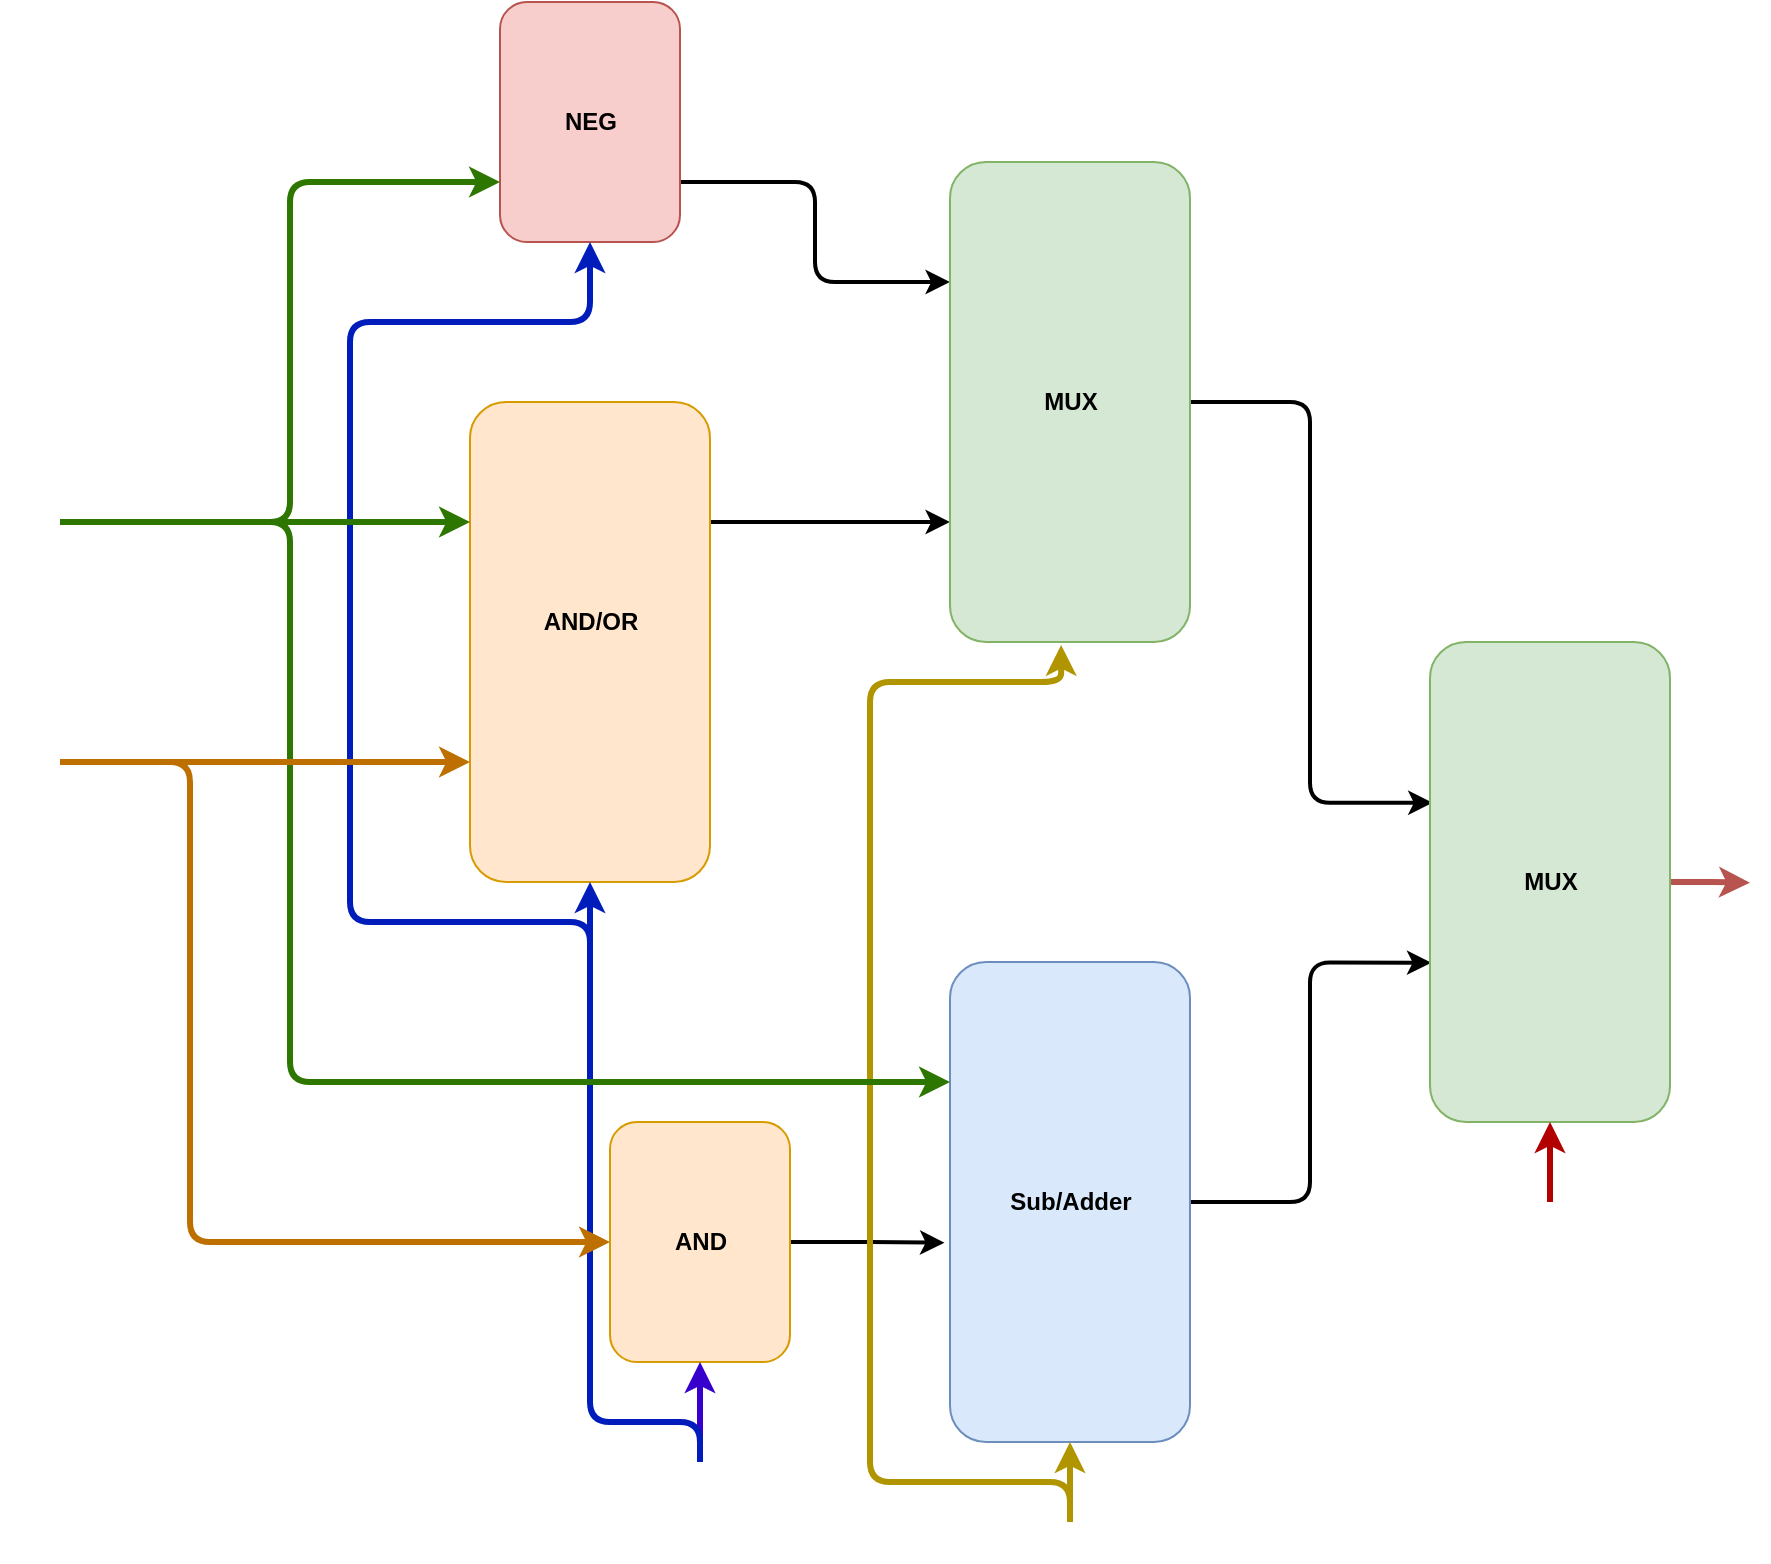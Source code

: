 <mxfile version="15.5.1" type="github">
  <diagram id="rRi0X4_XI0Mt9caksStl" name="Page-1">
    <mxGraphModel dx="2272" dy="905" grid="1" gridSize="10" guides="1" tooltips="1" connect="1" arrows="1" fold="1" page="1" pageScale="1" pageWidth="850" pageHeight="1100" math="0" shadow="0">
      <root>
        <mxCell id="0" />
        <mxCell id="1" parent="0" />
        <mxCell id="IIfHVDiDPdPv_QCE-Q-8-25" style="edgeStyle=orthogonalEdgeStyle;rounded=1;orthogonalLoop=1;jettySize=auto;html=1;exitX=1;exitY=0.75;exitDx=0;exitDy=0;entryX=0;entryY=0.25;entryDx=0;entryDy=0;fontColor=#FFFFFF;strokeWidth=2;" edge="1" parent="1" source="IIfHVDiDPdPv_QCE-Q-8-1" target="IIfHVDiDPdPv_QCE-Q-8-3">
          <mxGeometry relative="1" as="geometry" />
        </mxCell>
        <mxCell id="IIfHVDiDPdPv_QCE-Q-8-1" value="" style="rounded=1;whiteSpace=wrap;html=1;fillColor=#f8cecc;strokeColor=#b85450;" vertex="1" parent="1">
          <mxGeometry x="175" y="160" width="90" height="120" as="geometry" />
        </mxCell>
        <mxCell id="IIfHVDiDPdPv_QCE-Q-8-24" style="edgeStyle=orthogonalEdgeStyle;rounded=1;orthogonalLoop=1;jettySize=auto;html=1;exitX=1;exitY=0.25;exitDx=0;exitDy=0;entryX=0;entryY=0.75;entryDx=0;entryDy=0;fontColor=#FFFFFF;strokeWidth=2;" edge="1" parent="1" source="IIfHVDiDPdPv_QCE-Q-8-2" target="IIfHVDiDPdPv_QCE-Q-8-3">
          <mxGeometry relative="1" as="geometry" />
        </mxCell>
        <mxCell id="IIfHVDiDPdPv_QCE-Q-8-2" value="" style="rounded=1;whiteSpace=wrap;html=1;fillColor=#ffe6cc;strokeColor=#d79b00;" vertex="1" parent="1">
          <mxGeometry x="160" y="360" width="120" height="240" as="geometry" />
        </mxCell>
        <mxCell id="IIfHVDiDPdPv_QCE-Q-8-23" style="edgeStyle=orthogonalEdgeStyle;rounded=1;orthogonalLoop=1;jettySize=auto;html=1;exitX=1;exitY=0.5;exitDx=0;exitDy=0;entryX=0.011;entryY=0.335;entryDx=0;entryDy=0;entryPerimeter=0;fontColor=#FFFFFF;strokeWidth=2;" edge="1" parent="1" source="IIfHVDiDPdPv_QCE-Q-8-3" target="IIfHVDiDPdPv_QCE-Q-8-6">
          <mxGeometry relative="1" as="geometry" />
        </mxCell>
        <mxCell id="IIfHVDiDPdPv_QCE-Q-8-3" value="" style="rounded=1;whiteSpace=wrap;html=1;fillColor=#d5e8d4;strokeColor=#82b366;" vertex="1" parent="1">
          <mxGeometry x="400" y="240" width="120" height="240" as="geometry" />
        </mxCell>
        <mxCell id="IIfHVDiDPdPv_QCE-Q-8-22" style="edgeStyle=orthogonalEdgeStyle;rounded=1;orthogonalLoop=1;jettySize=auto;html=1;entryX=0.006;entryY=0.668;entryDx=0;entryDy=0;entryPerimeter=0;fontColor=#FFFFFF;strokeWidth=2;" edge="1" parent="1" source="IIfHVDiDPdPv_QCE-Q-8-4" target="IIfHVDiDPdPv_QCE-Q-8-6">
          <mxGeometry relative="1" as="geometry" />
        </mxCell>
        <mxCell id="IIfHVDiDPdPv_QCE-Q-8-4" value="" style="rounded=1;whiteSpace=wrap;html=1;fillColor=#dae8fc;strokeColor=#6c8ebf;" vertex="1" parent="1">
          <mxGeometry x="400" y="640" width="120" height="240" as="geometry" />
        </mxCell>
        <mxCell id="IIfHVDiDPdPv_QCE-Q-8-30" style="edgeStyle=orthogonalEdgeStyle;rounded=0;orthogonalLoop=1;jettySize=auto;html=1;exitX=1;exitY=0.5;exitDx=0;exitDy=0;fontColor=#FFFFFF;strokeWidth=3;fillColor=#f8cecc;strokeColor=#b85450;" edge="1" parent="1" source="IIfHVDiDPdPv_QCE-Q-8-6">
          <mxGeometry relative="1" as="geometry">
            <mxPoint x="800" y="600.333" as="targetPoint" />
          </mxGeometry>
        </mxCell>
        <mxCell id="IIfHVDiDPdPv_QCE-Q-8-6" value="" style="rounded=1;whiteSpace=wrap;html=1;fillColor=#d5e8d4;strokeColor=#82b366;" vertex="1" parent="1">
          <mxGeometry x="640" y="480" width="120" height="240" as="geometry" />
        </mxCell>
        <mxCell id="IIfHVDiDPdPv_QCE-Q-8-21" style="edgeStyle=orthogonalEdgeStyle;rounded=0;orthogonalLoop=1;jettySize=auto;html=1;exitX=1;exitY=0.5;exitDx=0;exitDy=0;entryX=-0.023;entryY=0.585;entryDx=0;entryDy=0;entryPerimeter=0;fontColor=#FFFFFF;strokeWidth=2;" edge="1" parent="1" source="IIfHVDiDPdPv_QCE-Q-8-7" target="IIfHVDiDPdPv_QCE-Q-8-4">
          <mxGeometry relative="1" as="geometry" />
        </mxCell>
        <mxCell id="IIfHVDiDPdPv_QCE-Q-8-7" value="" style="rounded=1;whiteSpace=wrap;html=1;fillColor=#ffe6cc;strokeColor=#d79b00;" vertex="1" parent="1">
          <mxGeometry x="230" y="720" width="90" height="120" as="geometry" />
        </mxCell>
        <mxCell id="IIfHVDiDPdPv_QCE-Q-8-8" value="&lt;font color=&quot;#000000&quot;&gt;&lt;b&gt;NEG&lt;/b&gt;&lt;/font&gt;" style="text;html=1;resizable=0;autosize=1;align=center;verticalAlign=middle;points=[];fillColor=none;strokeColor=none;rounded=0;" vertex="1" parent="1">
          <mxGeometry x="200" y="210" width="40" height="20" as="geometry" />
        </mxCell>
        <mxCell id="IIfHVDiDPdPv_QCE-Q-8-9" value="&lt;font color=&quot;#000000&quot;&gt;&lt;b&gt;AND/OR&lt;/b&gt;&lt;/font&gt;&lt;span style=&quot;color: rgba(0 , 0 , 0 , 0) ; font-family: monospace ; font-size: 0px&quot;&gt;%3CmxGraphModel%3E%3Croot%3E%3CmxCell%20id%3D%220%22%2F%3E%3CmxCell%20id%3D%221%22%20parent%3D%220%22%2F%3E%3CmxCell%20id%3D%222%22%20value%3D%22%26lt%3Bfont%20color%3D%26quot%3B%23000000%26quot%3B%26gt%3B%26lt%3Bb%26gt%3BNEG-8%26lt%3B%2Fb%26gt%3B%26lt%3B%2Ffont%26gt%3B%22%20style%3D%22text%3Bhtml%3D1%3Bresizable%3D0%3Bautosize%3D1%3Balign%3Dcenter%3BverticalAlign%3Dmiddle%3Bpoints%3D%5B%5D%3BfillColor%3Dnone%3BstrokeColor%3Dnone%3Brounded%3D0%3B%22%20vertex%3D%221%22%20parent%3D%221%22%3E%3CmxGeometry%20x%3D%22195%22%20y%3D%22250%22%20width%3D%2250%22%20height%3D%2220%22%20as%3D%22geometry%22%2F%3E%3C%2FmxCell%3E%3C%2Froot%3E%3C%2FmxGraphModel%3E&lt;/span&gt;" style="text;html=1;resizable=0;autosize=1;align=center;verticalAlign=middle;points=[];fillColor=none;strokeColor=none;rounded=0;" vertex="1" parent="1">
          <mxGeometry x="190" y="460" width="60" height="20" as="geometry" />
        </mxCell>
        <mxCell id="IIfHVDiDPdPv_QCE-Q-8-10" value="&lt;font color=&quot;#000000&quot;&gt;&lt;b&gt;AND&lt;/b&gt;&lt;/font&gt;" style="text;html=1;resizable=0;autosize=1;align=center;verticalAlign=middle;points=[];fillColor=none;strokeColor=none;rounded=0;" vertex="1" parent="1">
          <mxGeometry x="255" y="770" width="40" height="20" as="geometry" />
        </mxCell>
        <mxCell id="IIfHVDiDPdPv_QCE-Q-8-11" value="&lt;font color=&quot;#000000&quot;&gt;&lt;b&gt;Sub/Adder&lt;/b&gt;&lt;/font&gt;" style="text;html=1;resizable=0;autosize=1;align=center;verticalAlign=middle;points=[];fillColor=none;strokeColor=none;rounded=0;" vertex="1" parent="1">
          <mxGeometry x="420" y="750" width="80" height="20" as="geometry" />
        </mxCell>
        <mxCell id="IIfHVDiDPdPv_QCE-Q-8-12" value="&lt;font color=&quot;#000000&quot;&gt;&lt;b&gt;MUX&lt;/b&gt;&lt;/font&gt;" style="text;html=1;resizable=0;autosize=1;align=center;verticalAlign=middle;points=[];fillColor=none;strokeColor=none;rounded=0;" vertex="1" parent="1">
          <mxGeometry x="440" y="350" width="40" height="20" as="geometry" />
        </mxCell>
        <mxCell id="IIfHVDiDPdPv_QCE-Q-8-13" value="&lt;font color=&quot;#000000&quot;&gt;&lt;b&gt;MUX&lt;/b&gt;&lt;/font&gt;" style="text;html=1;resizable=0;autosize=1;align=center;verticalAlign=middle;points=[];fillColor=none;strokeColor=none;rounded=0;" vertex="1" parent="1">
          <mxGeometry x="680" y="590" width="40" height="20" as="geometry" />
        </mxCell>
        <mxCell id="IIfHVDiDPdPv_QCE-Q-8-17" style="edgeStyle=orthogonalEdgeStyle;rounded=0;orthogonalLoop=1;jettySize=auto;html=1;entryX=0.5;entryY=1;entryDx=0;entryDy=0;fontColor=#FFFFFF;fillColor=#6a00ff;strokeColor=#3700CC;strokeWidth=3;" edge="1" parent="1" source="IIfHVDiDPdPv_QCE-Q-8-14" target="IIfHVDiDPdPv_QCE-Q-8-7">
          <mxGeometry relative="1" as="geometry" />
        </mxCell>
        <mxCell id="IIfHVDiDPdPv_QCE-Q-8-18" style="edgeStyle=orthogonalEdgeStyle;rounded=1;orthogonalLoop=1;jettySize=auto;html=1;fontColor=#FFFFFF;entryX=0.5;entryY=1;entryDx=0;entryDy=0;strokeWidth=3;fillColor=#0050ef;strokeColor=#001DBC;" edge="1" parent="1" source="IIfHVDiDPdPv_QCE-Q-8-14" target="IIfHVDiDPdPv_QCE-Q-8-2">
          <mxGeometry relative="1" as="geometry">
            <mxPoint x="220" y="610" as="targetPoint" />
            <Array as="points">
              <mxPoint x="275" y="870" />
              <mxPoint x="220" y="870" />
            </Array>
          </mxGeometry>
        </mxCell>
        <mxCell id="IIfHVDiDPdPv_QCE-Q-8-28" style="edgeStyle=orthogonalEdgeStyle;rounded=1;orthogonalLoop=1;jettySize=auto;html=1;fontColor=#FFFFFF;entryX=0.5;entryY=1;entryDx=0;entryDy=0;fillColor=#0050ef;strokeColor=#001DBC;strokeWidth=3;" edge="1" parent="1" target="IIfHVDiDPdPv_QCE-Q-8-1">
          <mxGeometry relative="1" as="geometry">
            <mxPoint x="140" y="280" as="targetPoint" />
            <mxPoint x="220" y="640" as="sourcePoint" />
            <Array as="points">
              <mxPoint x="220" y="620" />
              <mxPoint x="100" y="620" />
              <mxPoint x="100" y="320" />
              <mxPoint x="220" y="320" />
            </Array>
          </mxGeometry>
        </mxCell>
        <mxCell id="IIfHVDiDPdPv_QCE-Q-8-14" value="&lt;font color=&quot;#ffffff&quot;&gt;&lt;b&gt;S0&lt;/b&gt;&lt;/font&gt;" style="text;html=1;resizable=0;autosize=1;align=center;verticalAlign=middle;points=[];fillColor=none;strokeColor=none;rounded=0;fontColor=#000000;" vertex="1" parent="1">
          <mxGeometry x="260" y="890" width="30" height="20" as="geometry" />
        </mxCell>
        <mxCell id="IIfHVDiDPdPv_QCE-Q-8-26" style="edgeStyle=orthogonalEdgeStyle;rounded=0;orthogonalLoop=1;jettySize=auto;html=1;entryX=0.5;entryY=1;entryDx=0;entryDy=0;fontColor=#FFFFFF;strokeWidth=3;fillColor=#e3c800;strokeColor=#B09500;" edge="1" parent="1" source="IIfHVDiDPdPv_QCE-Q-8-15" target="IIfHVDiDPdPv_QCE-Q-8-4">
          <mxGeometry relative="1" as="geometry" />
        </mxCell>
        <mxCell id="IIfHVDiDPdPv_QCE-Q-8-27" style="edgeStyle=orthogonalEdgeStyle;rounded=1;orthogonalLoop=1;jettySize=auto;html=1;fontColor=#FFFFFF;entryX=0.463;entryY=1.006;entryDx=0;entryDy=0;entryPerimeter=0;fillColor=#e3c800;strokeColor=#B09500;strokeWidth=3;" edge="1" parent="1" source="IIfHVDiDPdPv_QCE-Q-8-15" target="IIfHVDiDPdPv_QCE-Q-8-3">
          <mxGeometry relative="1" as="geometry">
            <mxPoint x="380" y="500" as="targetPoint" />
            <Array as="points">
              <mxPoint x="460" y="900" />
              <mxPoint x="360" y="900" />
              <mxPoint x="360" y="500" />
              <mxPoint x="456" y="500" />
            </Array>
          </mxGeometry>
        </mxCell>
        <mxCell id="IIfHVDiDPdPv_QCE-Q-8-15" value="&lt;font color=&quot;#ffffff&quot;&gt;&lt;b&gt;S1&lt;/b&gt;&lt;/font&gt;" style="text;html=1;resizable=0;autosize=1;align=center;verticalAlign=middle;points=[];fillColor=none;strokeColor=none;rounded=0;fontColor=#000000;" vertex="1" parent="1">
          <mxGeometry x="445" y="920" width="30" height="20" as="geometry" />
        </mxCell>
        <mxCell id="IIfHVDiDPdPv_QCE-Q-8-29" style="edgeStyle=orthogonalEdgeStyle;rounded=0;orthogonalLoop=1;jettySize=auto;html=1;entryX=0.5;entryY=1;entryDx=0;entryDy=0;fontColor=#FFFFFF;fillColor=#e51400;strokeColor=#B20000;strokeWidth=3;" edge="1" parent="1" source="IIfHVDiDPdPv_QCE-Q-8-16" target="IIfHVDiDPdPv_QCE-Q-8-6">
          <mxGeometry relative="1" as="geometry" />
        </mxCell>
        <mxCell id="IIfHVDiDPdPv_QCE-Q-8-16" value="&lt;font color=&quot;#ffffff&quot;&gt;&lt;b&gt;S2&lt;/b&gt;&lt;/font&gt;" style="text;html=1;resizable=0;autosize=1;align=center;verticalAlign=middle;points=[];fillColor=none;strokeColor=none;rounded=0;fontColor=#000000;" vertex="1" parent="1">
          <mxGeometry x="685" y="760" width="30" height="20" as="geometry" />
        </mxCell>
        <mxCell id="IIfHVDiDPdPv_QCE-Q-8-34" style="edgeStyle=orthogonalEdgeStyle;rounded=1;orthogonalLoop=1;jettySize=auto;html=1;entryX=0;entryY=0.25;entryDx=0;entryDy=0;fontSize=20;fontColor=#FFFFFF;fillColor=#60a917;strokeColor=#2D7600;strokeWidth=3;" edge="1" parent="1" source="IIfHVDiDPdPv_QCE-Q-8-31" target="IIfHVDiDPdPv_QCE-Q-8-2">
          <mxGeometry relative="1" as="geometry" />
        </mxCell>
        <mxCell id="IIfHVDiDPdPv_QCE-Q-8-37" style="edgeStyle=orthogonalEdgeStyle;orthogonalLoop=1;jettySize=auto;html=1;fontSize=20;fontColor=#FFFFFF;entryX=0;entryY=0.75;entryDx=0;entryDy=0;fillColor=#60a917;strokeColor=#2D7600;rounded=1;strokeWidth=3;" edge="1" parent="1" source="IIfHVDiDPdPv_QCE-Q-8-31" target="IIfHVDiDPdPv_QCE-Q-8-1">
          <mxGeometry relative="1" as="geometry">
            <mxPoint x="40" y="240" as="targetPoint" />
            <Array as="points">
              <mxPoint x="70" y="420" />
              <mxPoint x="70" y="250" />
            </Array>
          </mxGeometry>
        </mxCell>
        <mxCell id="IIfHVDiDPdPv_QCE-Q-8-38" style="edgeStyle=orthogonalEdgeStyle;rounded=1;orthogonalLoop=1;jettySize=auto;html=1;entryX=0;entryY=0.25;entryDx=0;entryDy=0;fontSize=20;fontColor=#FFFFFF;fillColor=#60a917;strokeColor=#2D7600;strokeWidth=3;" edge="1" parent="1" source="IIfHVDiDPdPv_QCE-Q-8-31" target="IIfHVDiDPdPv_QCE-Q-8-4">
          <mxGeometry relative="1" as="geometry">
            <Array as="points">
              <mxPoint x="70" y="420" />
              <mxPoint x="70" y="700" />
            </Array>
          </mxGeometry>
        </mxCell>
        <mxCell id="IIfHVDiDPdPv_QCE-Q-8-31" value="&lt;font style=&quot;font-size: 20px&quot;&gt;A&lt;/font&gt;" style="text;html=1;resizable=0;autosize=1;align=center;verticalAlign=middle;points=[];fillColor=none;strokeColor=none;rounded=0;fontColor=#FFFFFF;" vertex="1" parent="1">
          <mxGeometry x="-75" y="410" width="30" height="20" as="geometry" />
        </mxCell>
        <mxCell id="IIfHVDiDPdPv_QCE-Q-8-35" style="edgeStyle=orthogonalEdgeStyle;rounded=1;orthogonalLoop=1;jettySize=auto;html=1;entryX=0;entryY=0.75;entryDx=0;entryDy=0;fontSize=20;fontColor=#FFFFFF;fillColor=#f0a30a;strokeColor=#BD7000;strokeWidth=3;" edge="1" parent="1" source="IIfHVDiDPdPv_QCE-Q-8-32" target="IIfHVDiDPdPv_QCE-Q-8-2">
          <mxGeometry relative="1" as="geometry" />
        </mxCell>
        <mxCell id="IIfHVDiDPdPv_QCE-Q-8-39" style="edgeStyle=orthogonalEdgeStyle;rounded=1;orthogonalLoop=1;jettySize=auto;html=1;entryX=0;entryY=0.5;entryDx=0;entryDy=0;fontSize=20;fontColor=#FFFFFF;strokeWidth=3;fillColor=#f0a30a;strokeColor=#BD7000;" edge="1" parent="1" source="IIfHVDiDPdPv_QCE-Q-8-32" target="IIfHVDiDPdPv_QCE-Q-8-7">
          <mxGeometry relative="1" as="geometry">
            <Array as="points">
              <mxPoint x="20" y="540" />
              <mxPoint x="20" y="780" />
            </Array>
          </mxGeometry>
        </mxCell>
        <mxCell id="IIfHVDiDPdPv_QCE-Q-8-32" value="&lt;font style=&quot;font-size: 20px&quot;&gt;B&lt;/font&gt;" style="text;html=1;resizable=0;autosize=1;align=center;verticalAlign=middle;points=[];fillColor=none;strokeColor=none;rounded=0;fontColor=#FFFFFF;" vertex="1" parent="1">
          <mxGeometry x="-75" y="530" width="30" height="20" as="geometry" />
        </mxCell>
      </root>
    </mxGraphModel>
  </diagram>
</mxfile>

